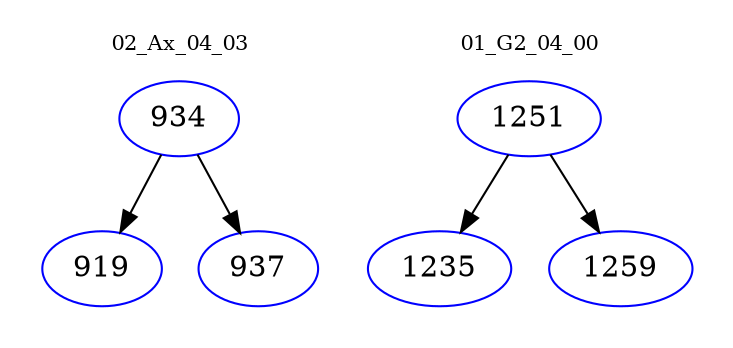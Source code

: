 digraph{
subgraph cluster_0 {
color = white
label = "02_Ax_04_03";
fontsize=10;
T0_934 [label="934", color="blue"]
T0_934 -> T0_919 [color="black"]
T0_919 [label="919", color="blue"]
T0_934 -> T0_937 [color="black"]
T0_937 [label="937", color="blue"]
}
subgraph cluster_1 {
color = white
label = "01_G2_04_00";
fontsize=10;
T1_1251 [label="1251", color="blue"]
T1_1251 -> T1_1235 [color="black"]
T1_1235 [label="1235", color="blue"]
T1_1251 -> T1_1259 [color="black"]
T1_1259 [label="1259", color="blue"]
}
}
